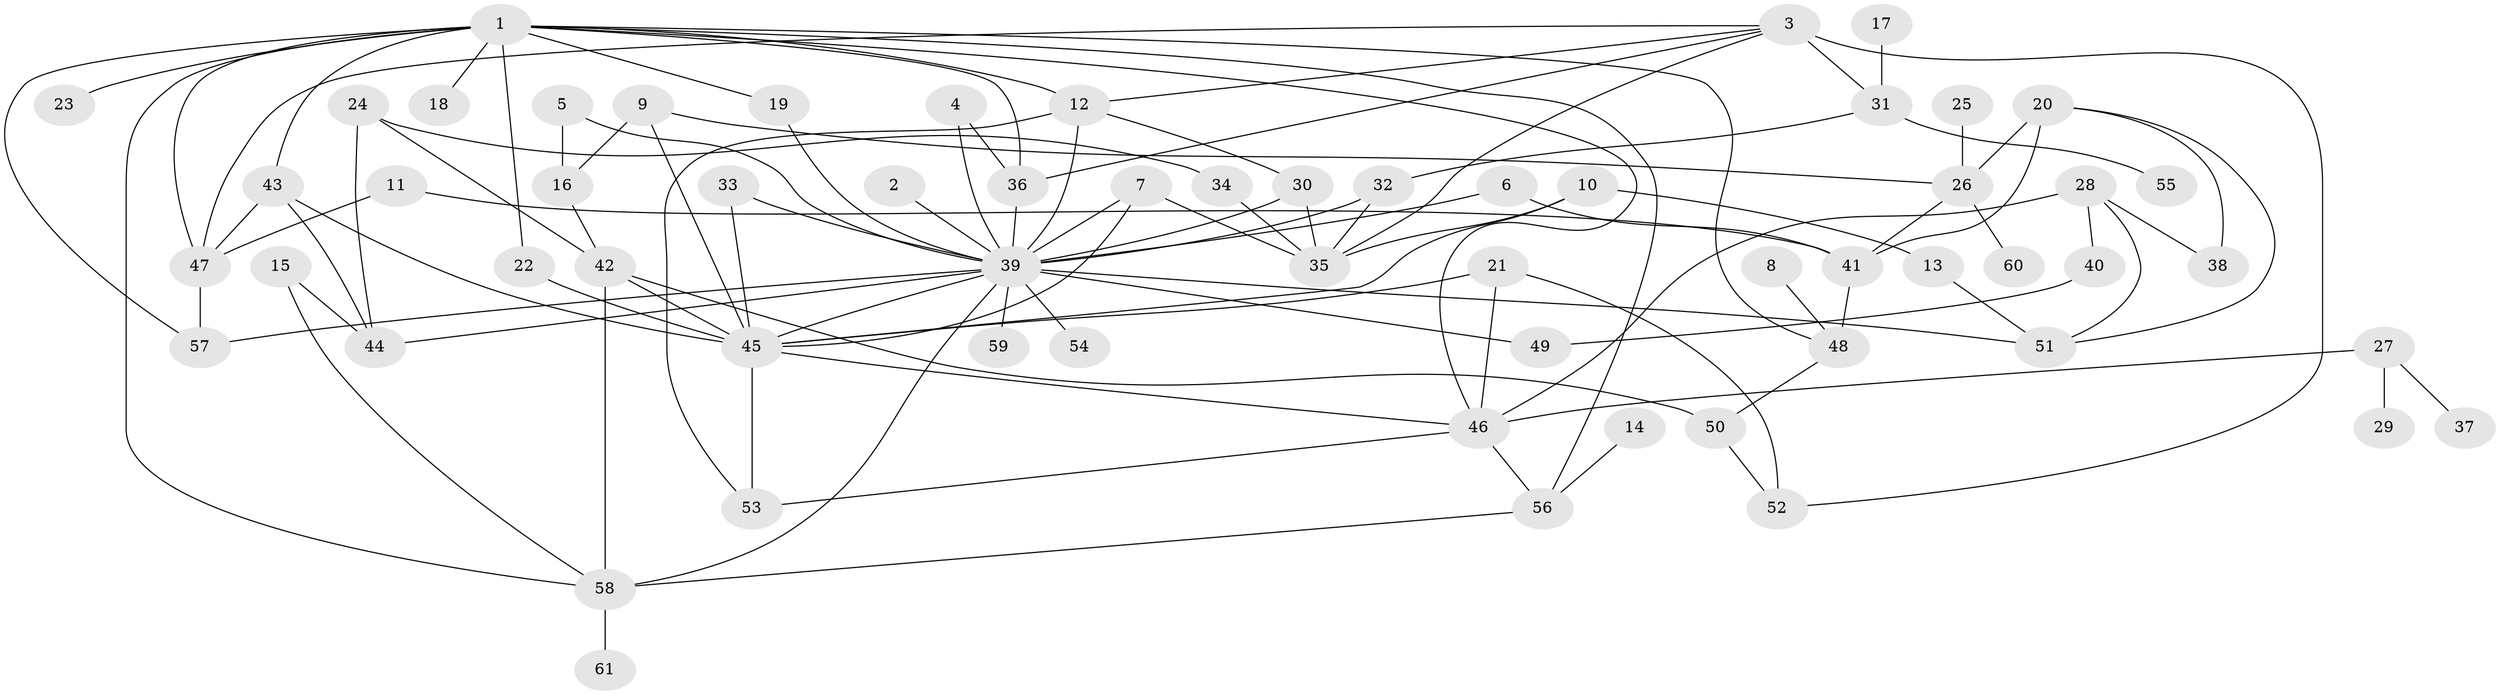 // original degree distribution, {6: 0.05737704918032787, 9: 0.00819672131147541, 5: 0.07377049180327869, 4: 0.08196721311475409, 3: 0.27049180327868855, 11: 0.00819672131147541, 2: 0.28688524590163933, 1: 0.21311475409836064}
// Generated by graph-tools (version 1.1) at 2025/25/03/09/25 03:25:28]
// undirected, 61 vertices, 104 edges
graph export_dot {
graph [start="1"]
  node [color=gray90,style=filled];
  1;
  2;
  3;
  4;
  5;
  6;
  7;
  8;
  9;
  10;
  11;
  12;
  13;
  14;
  15;
  16;
  17;
  18;
  19;
  20;
  21;
  22;
  23;
  24;
  25;
  26;
  27;
  28;
  29;
  30;
  31;
  32;
  33;
  34;
  35;
  36;
  37;
  38;
  39;
  40;
  41;
  42;
  43;
  44;
  45;
  46;
  47;
  48;
  49;
  50;
  51;
  52;
  53;
  54;
  55;
  56;
  57;
  58;
  59;
  60;
  61;
  1 -- 12 [weight=1.0];
  1 -- 18 [weight=1.0];
  1 -- 19 [weight=1.0];
  1 -- 22 [weight=1.0];
  1 -- 23 [weight=1.0];
  1 -- 36 [weight=1.0];
  1 -- 43 [weight=1.0];
  1 -- 46 [weight=1.0];
  1 -- 47 [weight=1.0];
  1 -- 48 [weight=1.0];
  1 -- 56 [weight=1.0];
  1 -- 57 [weight=1.0];
  1 -- 58 [weight=1.0];
  2 -- 39 [weight=1.0];
  3 -- 12 [weight=1.0];
  3 -- 31 [weight=1.0];
  3 -- 35 [weight=1.0];
  3 -- 36 [weight=1.0];
  3 -- 47 [weight=1.0];
  3 -- 52 [weight=1.0];
  4 -- 36 [weight=1.0];
  4 -- 39 [weight=1.0];
  5 -- 16 [weight=1.0];
  5 -- 39 [weight=1.0];
  6 -- 39 [weight=1.0];
  6 -- 41 [weight=1.0];
  7 -- 35 [weight=1.0];
  7 -- 39 [weight=1.0];
  7 -- 45 [weight=1.0];
  8 -- 48 [weight=1.0];
  9 -- 16 [weight=1.0];
  9 -- 26 [weight=1.0];
  9 -- 45 [weight=1.0];
  10 -- 13 [weight=1.0];
  10 -- 35 [weight=1.0];
  10 -- 45 [weight=1.0];
  11 -- 41 [weight=1.0];
  11 -- 47 [weight=1.0];
  12 -- 30 [weight=1.0];
  12 -- 39 [weight=1.0];
  12 -- 53 [weight=1.0];
  13 -- 51 [weight=1.0];
  14 -- 56 [weight=1.0];
  15 -- 44 [weight=1.0];
  15 -- 58 [weight=1.0];
  16 -- 42 [weight=1.0];
  17 -- 31 [weight=1.0];
  19 -- 39 [weight=1.0];
  20 -- 26 [weight=1.0];
  20 -- 38 [weight=1.0];
  20 -- 41 [weight=2.0];
  20 -- 51 [weight=1.0];
  21 -- 45 [weight=1.0];
  21 -- 46 [weight=1.0];
  21 -- 52 [weight=1.0];
  22 -- 45 [weight=2.0];
  24 -- 34 [weight=1.0];
  24 -- 42 [weight=1.0];
  24 -- 44 [weight=1.0];
  25 -- 26 [weight=1.0];
  26 -- 41 [weight=1.0];
  26 -- 60 [weight=1.0];
  27 -- 29 [weight=1.0];
  27 -- 37 [weight=1.0];
  27 -- 46 [weight=1.0];
  28 -- 38 [weight=1.0];
  28 -- 40 [weight=2.0];
  28 -- 46 [weight=1.0];
  28 -- 51 [weight=1.0];
  30 -- 35 [weight=1.0];
  30 -- 39 [weight=1.0];
  31 -- 32 [weight=1.0];
  31 -- 55 [weight=1.0];
  32 -- 35 [weight=1.0];
  32 -- 39 [weight=1.0];
  33 -- 39 [weight=1.0];
  33 -- 45 [weight=1.0];
  34 -- 35 [weight=1.0];
  36 -- 39 [weight=2.0];
  39 -- 44 [weight=1.0];
  39 -- 45 [weight=1.0];
  39 -- 49 [weight=1.0];
  39 -- 51 [weight=1.0];
  39 -- 54 [weight=1.0];
  39 -- 57 [weight=1.0];
  39 -- 58 [weight=1.0];
  39 -- 59 [weight=1.0];
  40 -- 49 [weight=1.0];
  41 -- 48 [weight=1.0];
  42 -- 45 [weight=1.0];
  42 -- 50 [weight=1.0];
  42 -- 58 [weight=1.0];
  43 -- 44 [weight=1.0];
  43 -- 45 [weight=1.0];
  43 -- 47 [weight=2.0];
  45 -- 46 [weight=1.0];
  45 -- 53 [weight=1.0];
  46 -- 53 [weight=1.0];
  46 -- 56 [weight=1.0];
  47 -- 57 [weight=1.0];
  48 -- 50 [weight=1.0];
  50 -- 52 [weight=1.0];
  56 -- 58 [weight=1.0];
  58 -- 61 [weight=1.0];
}
